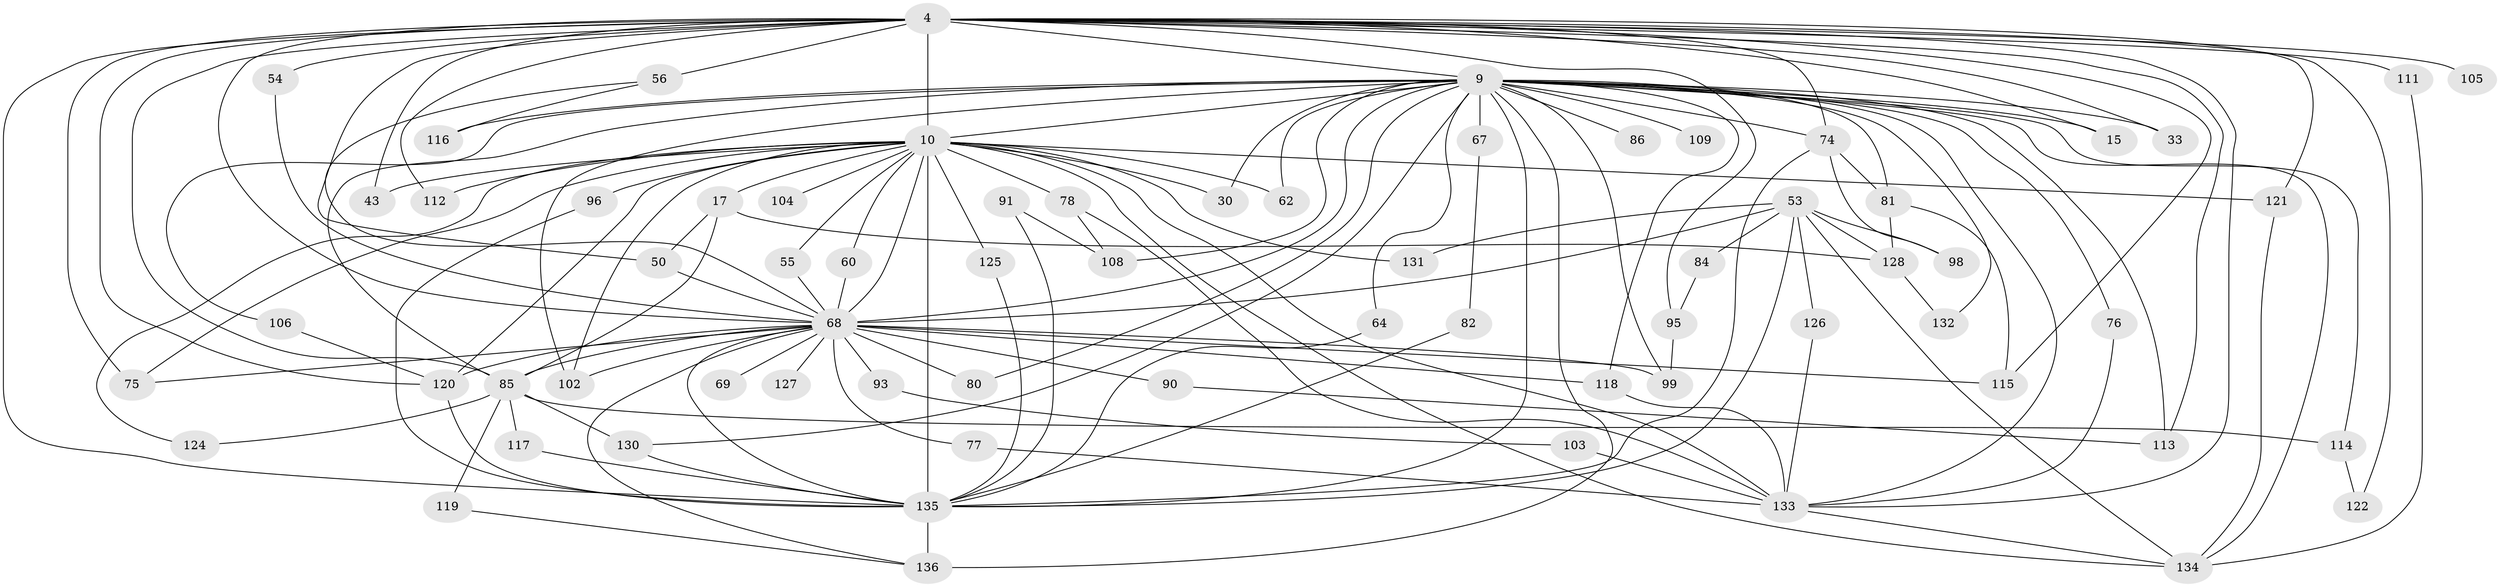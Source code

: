 // original degree distribution, {22: 0.007352941176470588, 26: 0.014705882352941176, 19: 0.007352941176470588, 27: 0.007352941176470588, 13: 0.007352941176470588, 21: 0.007352941176470588, 25: 0.014705882352941176, 32: 0.007352941176470588, 4: 0.10294117647058823, 5: 0.058823529411764705, 2: 0.47058823529411764, 3: 0.2647058823529412, 6: 0.014705882352941176, 7: 0.014705882352941176}
// Generated by graph-tools (version 1.1) at 2025/45/03/09/25 04:45:58]
// undirected, 68 vertices, 144 edges
graph export_dot {
graph [start="1"]
  node [color=gray90,style=filled];
  4 [super="+2"];
  9 [super="+7"];
  10 [super="+1"];
  15;
  17 [super="+16"];
  30;
  33 [super="+26"];
  43;
  50 [super="+25"];
  53 [super="+22+28"];
  54;
  55;
  56 [super="+18"];
  60;
  62;
  64;
  67;
  68 [super="+14+38+39+8"];
  69;
  74 [super="+12+58"];
  75 [super="+35"];
  76;
  77 [super="+34"];
  78 [super="+24"];
  80;
  81 [super="+41"];
  82;
  84;
  85 [super="+48+63+42"];
  86;
  90;
  91;
  93;
  95 [super="+27"];
  96 [super="+29"];
  98;
  99 [super="+49"];
  102 [super="+79"];
  103;
  104;
  105;
  106;
  108 [super="+47"];
  109;
  111 [super="+92"];
  112;
  113 [super="+59+72"];
  114 [super="+71"];
  115 [super="+32"];
  116 [super="+66"];
  117;
  118 [super="+94+101"];
  119;
  120 [super="+110"];
  121 [super="+65+107+51+21"];
  122;
  124;
  125;
  126;
  127;
  128 [super="+73"];
  130 [super="+61"];
  131;
  132;
  133 [super="+100+129"];
  134 [super="+88+83"];
  135 [super="+44+97+89+5"];
  136 [super="+123+11"];
  4 -- 9 [weight=4];
  4 -- 10 [weight=4];
  4 -- 15;
  4 -- 43;
  4 -- 95 [weight=2];
  4 -- 105 [weight=2];
  4 -- 111 [weight=2];
  4 -- 122;
  4 -- 112;
  4 -- 54;
  4 -- 56 [weight=2];
  4 -- 33;
  4 -- 113;
  4 -- 50;
  4 -- 115;
  4 -- 75;
  4 -- 85 [weight=5];
  4 -- 133 [weight=2];
  4 -- 121 [weight=5];
  4 -- 135 [weight=5];
  4 -- 68 [weight=4];
  4 -- 120;
  4 -- 74;
  9 -- 10 [weight=4];
  9 -- 15;
  9 -- 33 [weight=2];
  9 -- 64;
  9 -- 67 [weight=2];
  9 -- 76;
  9 -- 81 [weight=2];
  9 -- 86 [weight=2];
  9 -- 99;
  9 -- 113 [weight=3];
  9 -- 116 [weight=2];
  9 -- 132;
  9 -- 80;
  9 -- 30;
  9 -- 106;
  9 -- 108 [weight=2];
  9 -- 109;
  9 -- 114;
  9 -- 62;
  9 -- 68 [weight=6];
  9 -- 135 [weight=5];
  9 -- 85;
  9 -- 130;
  9 -- 133;
  9 -- 102;
  9 -- 118;
  9 -- 134;
  9 -- 136 [weight=2];
  9 -- 74;
  10 -- 17 [weight=2];
  10 -- 43;
  10 -- 55;
  10 -- 60;
  10 -- 62;
  10 -- 96 [weight=2];
  10 -- 112;
  10 -- 124;
  10 -- 131;
  10 -- 133 [weight=3];
  10 -- 78 [weight=3];
  10 -- 30;
  10 -- 104;
  10 -- 125;
  10 -- 68 [weight=5];
  10 -- 75;
  10 -- 121 [weight=3];
  10 -- 102;
  10 -- 135 [weight=4];
  10 -- 120;
  10 -- 134;
  17 -- 50;
  17 -- 85;
  17 -- 128;
  50 -- 68;
  53 -- 84;
  53 -- 98;
  53 -- 131;
  53 -- 126;
  53 -- 128;
  53 -- 68 [weight=4];
  53 -- 135 [weight=2];
  53 -- 134;
  54 -- 68;
  55 -- 68;
  56 -- 116;
  56 -- 68;
  60 -- 68;
  64 -- 135;
  67 -- 82;
  68 -- 69 [weight=2];
  68 -- 135 [weight=5];
  68 -- 75;
  68 -- 77;
  68 -- 80;
  68 -- 85;
  68 -- 90;
  68 -- 93 [weight=2];
  68 -- 99;
  68 -- 102;
  68 -- 115;
  68 -- 120 [weight=2];
  68 -- 127 [weight=2];
  68 -- 118;
  68 -- 136;
  74 -- 81;
  74 -- 135 [weight=2];
  74 -- 98;
  76 -- 133;
  77 -- 133;
  78 -- 108;
  78 -- 133;
  81 -- 115;
  81 -- 128;
  82 -- 135;
  84 -- 95;
  85 -- 117;
  85 -- 119;
  85 -- 114 [weight=2];
  85 -- 124;
  85 -- 130;
  90 -- 113;
  91 -- 108;
  91 -- 135;
  93 -- 103;
  95 -- 99;
  96 -- 135;
  103 -- 133;
  106 -- 120;
  111 -- 134;
  114 -- 122;
  117 -- 135;
  118 -- 133;
  119 -- 136;
  120 -- 135 [weight=2];
  121 -- 134;
  125 -- 135;
  126 -- 133;
  128 -- 132;
  130 -- 135;
  133 -- 134;
  135 -- 136;
}
